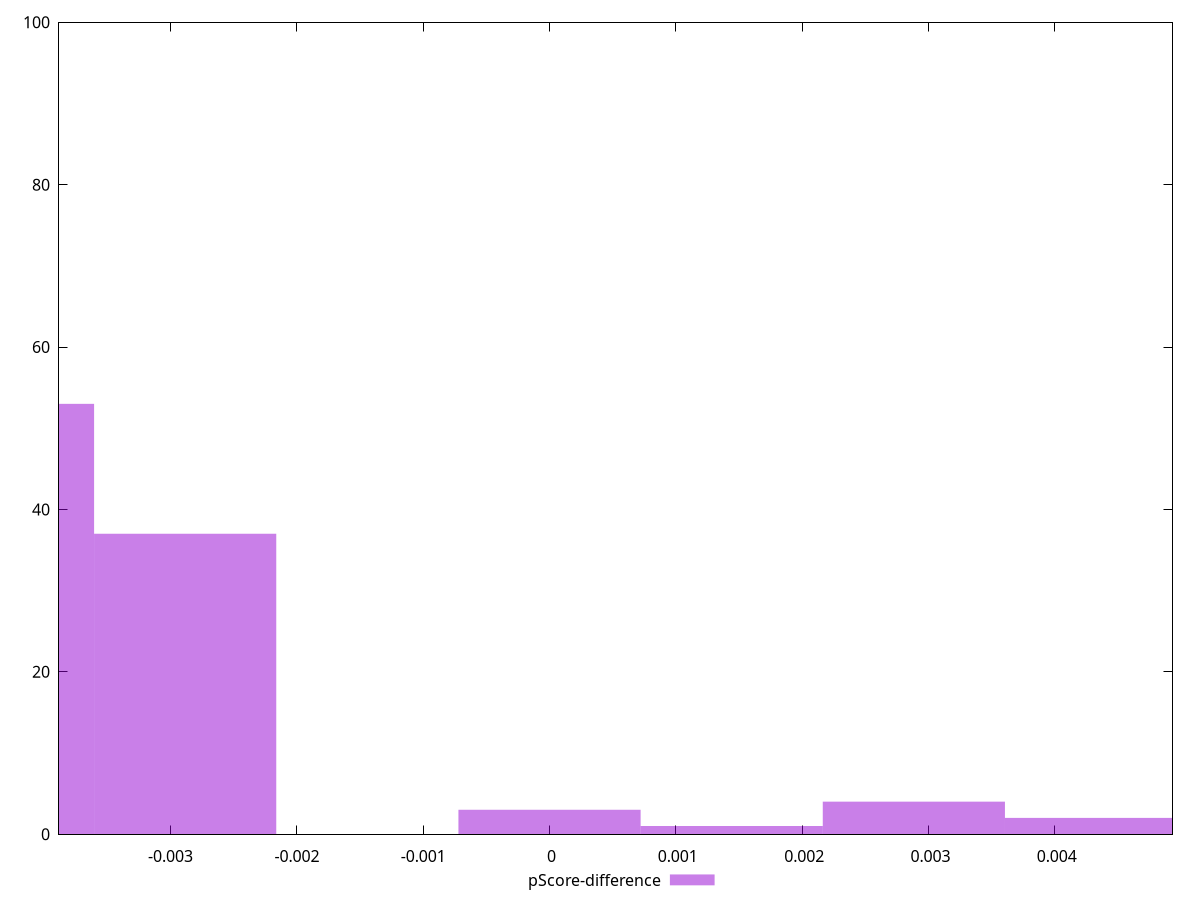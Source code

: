 reset

$pScoreDifference <<EOF
-0.0028842674678157543 37
-0.004326401201723631 53
0 3
0.004326401201723631 2
0.0028842674678157543 4
0.0014421337339078771 1
EOF

set key outside below
set boxwidth 0.0014421337339078771
set xrange [-0.0038831566784804754:0.00493181557551416]
set yrange [0:100]
set trange [0:100]
set style fill transparent solid 0.5 noborder
set terminal svg size 640, 490 enhanced background rgb 'white'
set output "report_00009_2021-02-08T22-37-41.559Z/cumulative-layout-shift/samples/pages+cached+noadtech+nomedia/pScore-difference/histogram.svg"

plot $pScoreDifference title "pScore-difference" with boxes

reset
